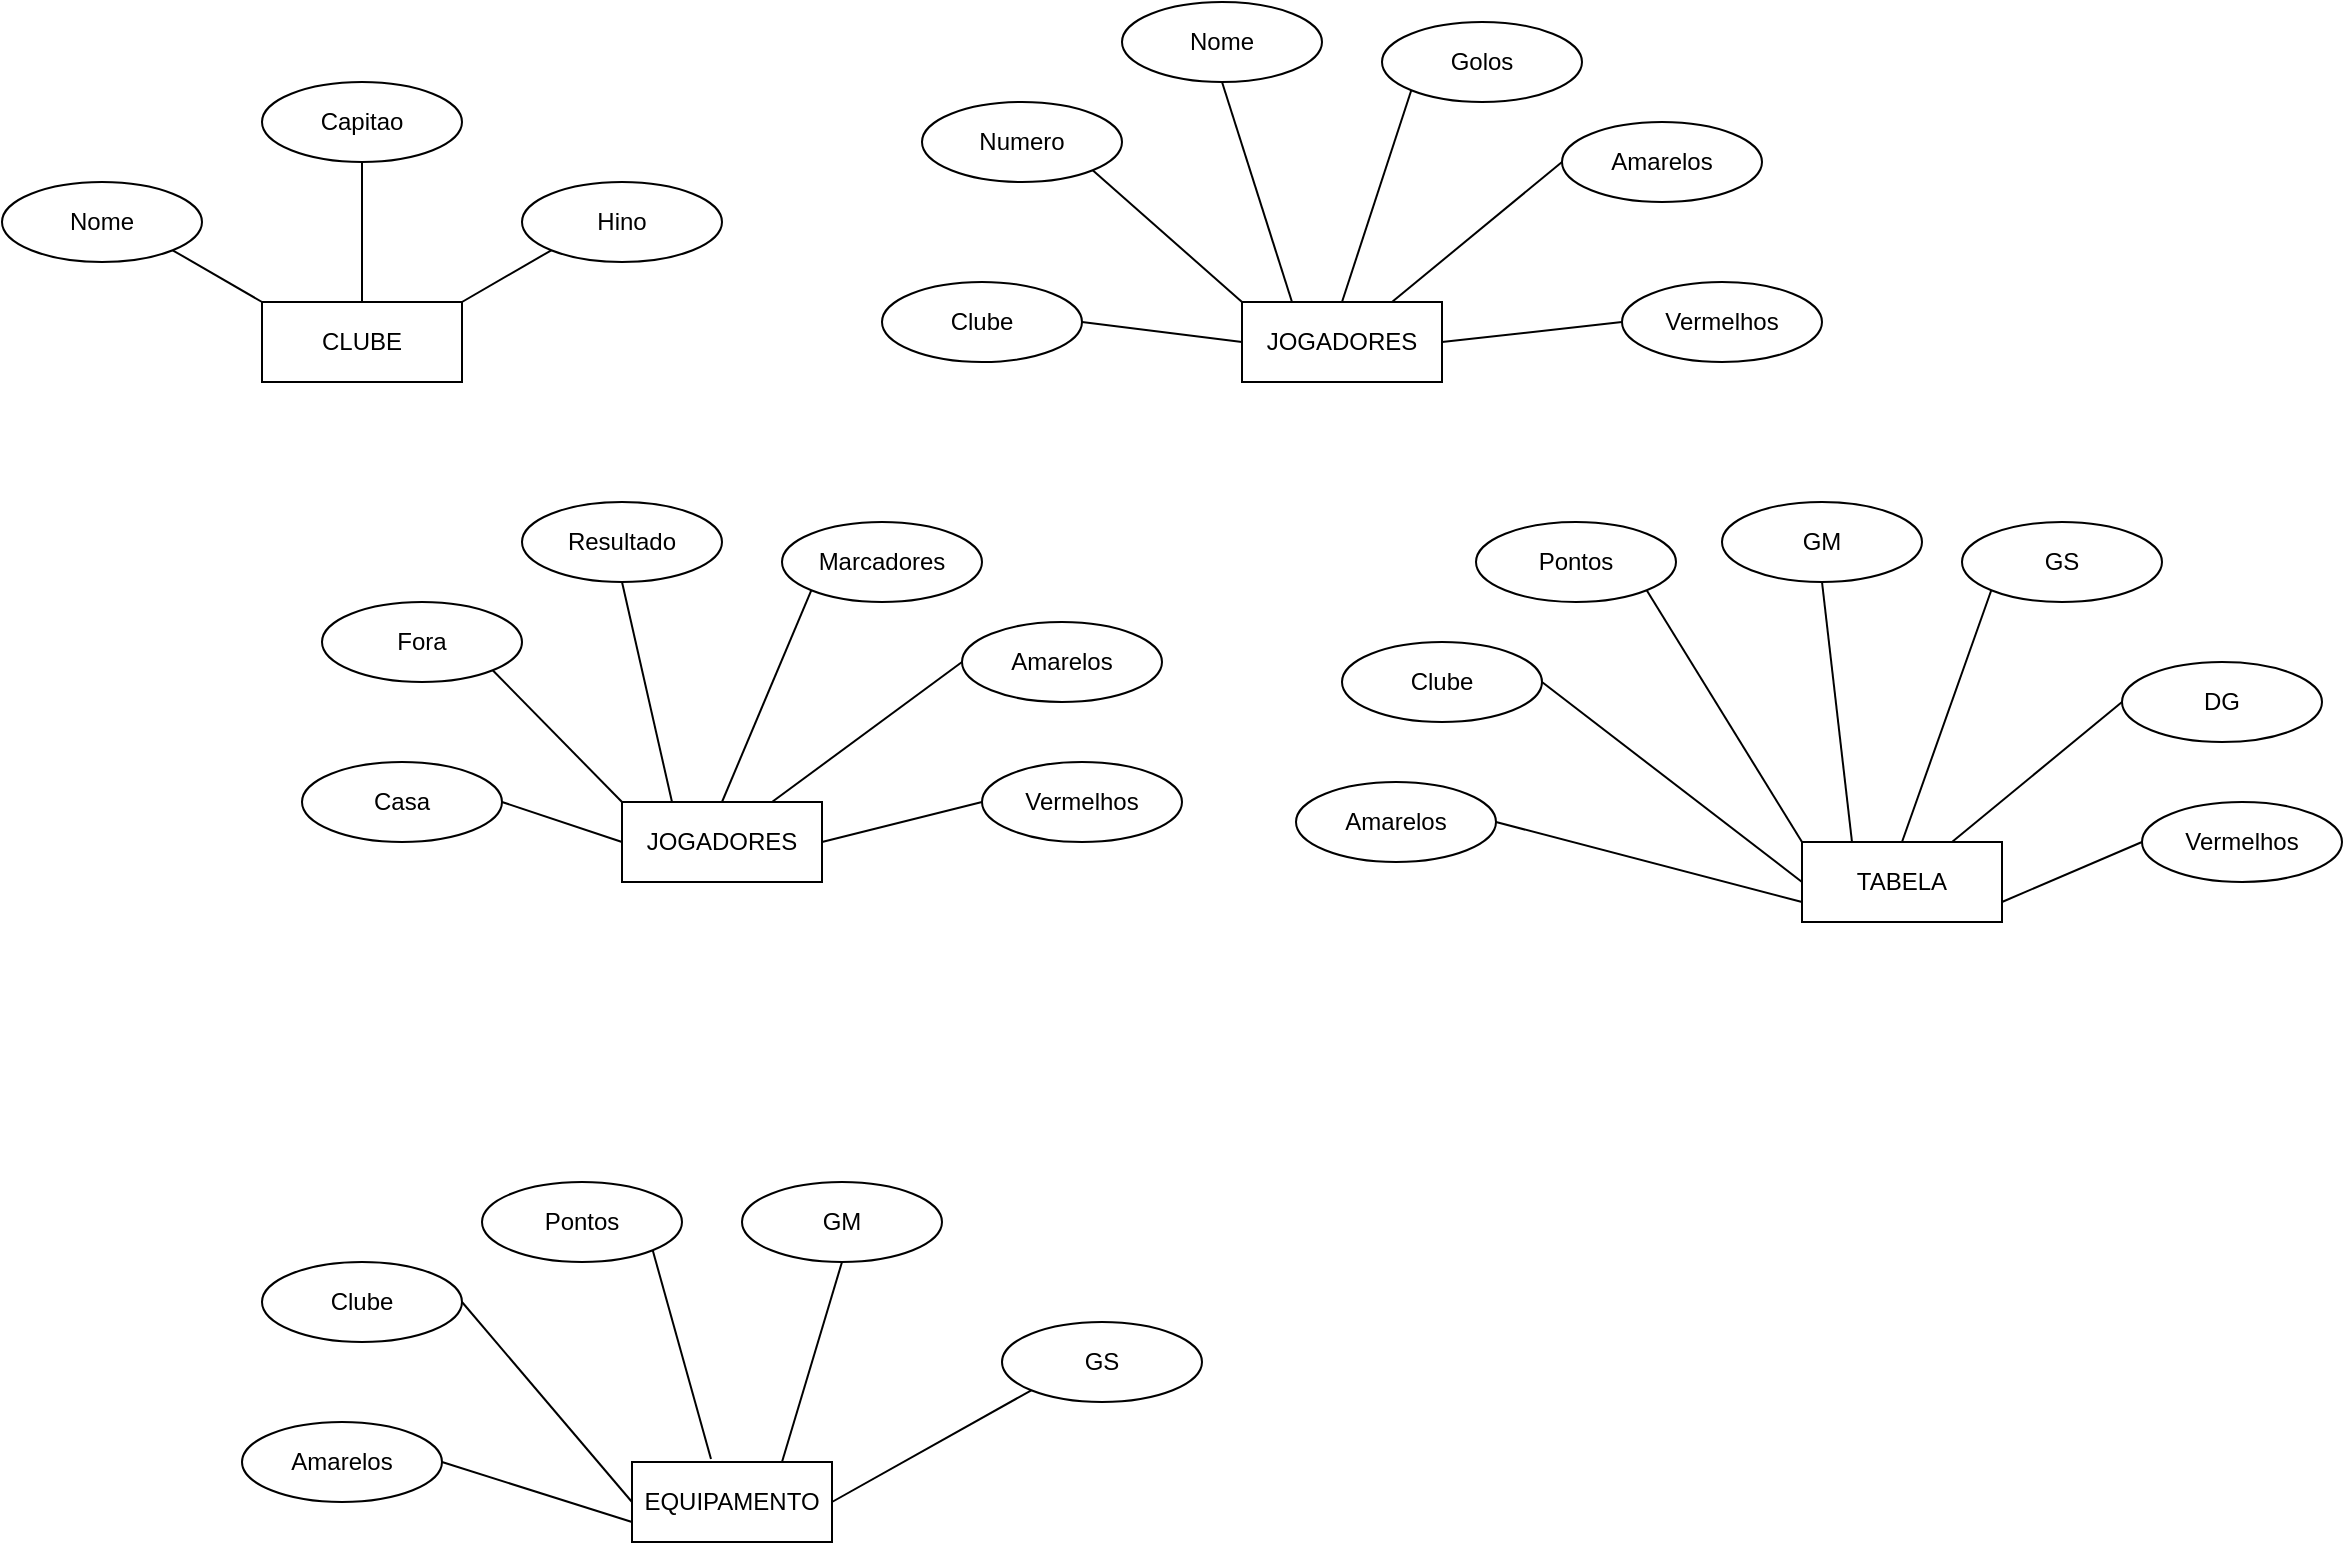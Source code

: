 <mxfile version="28.2.5">
  <diagram name="Página-1" id="rkzgrEptKy_K4B-unCdq">
    <mxGraphModel dx="1483" dy="944" grid="1" gridSize="10" guides="1" tooltips="1" connect="1" arrows="1" fold="1" page="1" pageScale="1" pageWidth="1654" pageHeight="2336" math="0" shadow="0">
      <root>
        <mxCell id="0" />
        <mxCell id="1" parent="0" />
        <mxCell id="YMk1u5FrlBogI4GYaI0W-1" value="&lt;font style=&quot;vertical-align: inherit;&quot; dir=&quot;auto&quot;&gt;&lt;font style=&quot;vertical-align: inherit;&quot; dir=&quot;auto&quot;&gt;CLUBE&lt;/font&gt;&lt;/font&gt;" style="whiteSpace=wrap;html=1;align=center;" parent="1" vertex="1">
          <mxGeometry x="170" y="320" width="100" height="40" as="geometry" />
        </mxCell>
        <mxCell id="YMk1u5FrlBogI4GYaI0W-2" value="&lt;font style=&quot;vertical-align: inherit;&quot; dir=&quot;auto&quot;&gt;&lt;font style=&quot;vertical-align: inherit;&quot; dir=&quot;auto&quot;&gt;JOGADORES&lt;/font&gt;&lt;/font&gt;" style="whiteSpace=wrap;html=1;align=center;" parent="1" vertex="1">
          <mxGeometry x="660" y="320" width="100" height="40" as="geometry" />
        </mxCell>
        <mxCell id="YMk1u5FrlBogI4GYaI0W-7" value="&lt;font style=&quot;vertical-align: inherit;&quot; dir=&quot;auto&quot;&gt;&lt;font style=&quot;vertical-align: inherit;&quot; dir=&quot;auto&quot;&gt;Hino&lt;/font&gt;&lt;/font&gt;" style="ellipse;whiteSpace=wrap;html=1;align=center;" parent="1" vertex="1">
          <mxGeometry x="300" y="260" width="100" height="40" as="geometry" />
        </mxCell>
        <mxCell id="YMk1u5FrlBogI4GYaI0W-8" value="&lt;font style=&quot;vertical-align: inherit;&quot; dir=&quot;auto&quot;&gt;&lt;font style=&quot;vertical-align: inherit;&quot; dir=&quot;auto&quot;&gt;Capitao&lt;/font&gt;&lt;/font&gt;" style="ellipse;whiteSpace=wrap;html=1;align=center;" parent="1" vertex="1">
          <mxGeometry x="170" y="210" width="100" height="40" as="geometry" />
        </mxCell>
        <mxCell id="YMk1u5FrlBogI4GYaI0W-9" value="&lt;font style=&quot;vertical-align: inherit;&quot; dir=&quot;auto&quot;&gt;&lt;font style=&quot;vertical-align: inherit;&quot; dir=&quot;auto&quot;&gt;Nome&lt;/font&gt;&lt;/font&gt;" style="ellipse;whiteSpace=wrap;html=1;align=center;" parent="1" vertex="1">
          <mxGeometry x="40" y="260" width="100" height="40" as="geometry" />
        </mxCell>
        <mxCell id="YMk1u5FrlBogI4GYaI0W-10" value="" style="endArrow=none;html=1;rounded=0;exitX=1;exitY=1;exitDx=0;exitDy=0;entryX=0;entryY=0;entryDx=0;entryDy=0;" parent="1" source="YMk1u5FrlBogI4GYaI0W-9" target="YMk1u5FrlBogI4GYaI0W-1" edge="1">
          <mxGeometry relative="1" as="geometry">
            <mxPoint x="500" y="390" as="sourcePoint" />
            <mxPoint x="660" y="390" as="targetPoint" />
          </mxGeometry>
        </mxCell>
        <mxCell id="YMk1u5FrlBogI4GYaI0W-11" value="" style="endArrow=none;html=1;rounded=0;exitX=0.5;exitY=1;exitDx=0;exitDy=0;entryX=0.5;entryY=0;entryDx=0;entryDy=0;" parent="1" source="YMk1u5FrlBogI4GYaI0W-8" target="YMk1u5FrlBogI4GYaI0W-1" edge="1">
          <mxGeometry relative="1" as="geometry">
            <mxPoint x="270" y="330" as="sourcePoint" />
            <mxPoint x="315" y="356" as="targetPoint" />
          </mxGeometry>
        </mxCell>
        <mxCell id="YMk1u5FrlBogI4GYaI0W-12" value="" style="endArrow=none;html=1;rounded=0;exitX=0;exitY=1;exitDx=0;exitDy=0;entryX=1;entryY=0;entryDx=0;entryDy=0;" parent="1" source="YMk1u5FrlBogI4GYaI0W-7" target="YMk1u5FrlBogI4GYaI0W-1" edge="1">
          <mxGeometry relative="1" as="geometry">
            <mxPoint x="260" y="300" as="sourcePoint" />
            <mxPoint x="260" y="370" as="targetPoint" />
          </mxGeometry>
        </mxCell>
        <mxCell id="jKP23yDn_0TFBhytTVM2-2" value="&lt;font style=&quot;vertical-align: inherit;&quot; dir=&quot;auto&quot;&gt;&lt;font style=&quot;vertical-align: inherit;&quot; dir=&quot;auto&quot;&gt;Clube&lt;/font&gt;&lt;/font&gt;" style="ellipse;whiteSpace=wrap;html=1;align=center;" vertex="1" parent="1">
          <mxGeometry x="480" y="310" width="100" height="40" as="geometry" />
        </mxCell>
        <mxCell id="jKP23yDn_0TFBhytTVM2-3" value="&lt;font style=&quot;vertical-align: inherit;&quot; dir=&quot;auto&quot;&gt;&lt;font style=&quot;vertical-align: inherit;&quot; dir=&quot;auto&quot;&gt;Vermelhos&lt;/font&gt;&lt;/font&gt;" style="ellipse;whiteSpace=wrap;html=1;align=center;" vertex="1" parent="1">
          <mxGeometry x="850" y="310" width="100" height="40" as="geometry" />
        </mxCell>
        <mxCell id="jKP23yDn_0TFBhytTVM2-4" value="&lt;font style=&quot;vertical-align: inherit;&quot; dir=&quot;auto&quot;&gt;&lt;font style=&quot;vertical-align: inherit;&quot; dir=&quot;auto&quot;&gt;Amarelos&lt;/font&gt;&lt;/font&gt;" style="ellipse;whiteSpace=wrap;html=1;align=center;" vertex="1" parent="1">
          <mxGeometry x="820" y="230" width="100" height="40" as="geometry" />
        </mxCell>
        <mxCell id="jKP23yDn_0TFBhytTVM2-5" value="&lt;font style=&quot;vertical-align: inherit;&quot; dir=&quot;auto&quot;&gt;&lt;font style=&quot;vertical-align: inherit;&quot; dir=&quot;auto&quot;&gt;Numero&lt;/font&gt;&lt;/font&gt;" style="ellipse;whiteSpace=wrap;html=1;align=center;" vertex="1" parent="1">
          <mxGeometry x="500" y="220" width="100" height="40" as="geometry" />
        </mxCell>
        <mxCell id="jKP23yDn_0TFBhytTVM2-6" value="&lt;font style=&quot;vertical-align: inherit;&quot; dir=&quot;auto&quot;&gt;&lt;font style=&quot;vertical-align: inherit;&quot; dir=&quot;auto&quot;&gt;Golos&lt;/font&gt;&lt;/font&gt;" style="ellipse;whiteSpace=wrap;html=1;align=center;" vertex="1" parent="1">
          <mxGeometry x="730" y="180" width="100" height="40" as="geometry" />
        </mxCell>
        <mxCell id="jKP23yDn_0TFBhytTVM2-8" value="&lt;font style=&quot;vertical-align: inherit;&quot; dir=&quot;auto&quot;&gt;&lt;font style=&quot;vertical-align: inherit;&quot; dir=&quot;auto&quot;&gt;Nome&lt;/font&gt;&lt;/font&gt;" style="ellipse;whiteSpace=wrap;html=1;align=center;" vertex="1" parent="1">
          <mxGeometry x="600" y="170" width="100" height="40" as="geometry" />
        </mxCell>
        <mxCell id="jKP23yDn_0TFBhytTVM2-9" value="" style="endArrow=none;html=1;rounded=0;exitX=1;exitY=0.5;exitDx=0;exitDy=0;entryX=0;entryY=0.5;entryDx=0;entryDy=0;" edge="1" parent="1" source="jKP23yDn_0TFBhytTVM2-2" target="YMk1u5FrlBogI4GYaI0W-2">
          <mxGeometry relative="1" as="geometry">
            <mxPoint x="220" y="290" as="sourcePoint" />
            <mxPoint x="220" y="360" as="targetPoint" />
            <Array as="points" />
          </mxGeometry>
        </mxCell>
        <mxCell id="jKP23yDn_0TFBhytTVM2-10" value="" style="endArrow=none;html=1;rounded=0;exitX=1;exitY=1;exitDx=0;exitDy=0;entryX=0;entryY=0;entryDx=0;entryDy=0;" edge="1" parent="1" source="jKP23yDn_0TFBhytTVM2-5" target="YMk1u5FrlBogI4GYaI0W-2">
          <mxGeometry relative="1" as="geometry">
            <mxPoint x="570" y="250" as="sourcePoint" />
            <mxPoint x="650" y="260" as="targetPoint" />
            <Array as="points" />
          </mxGeometry>
        </mxCell>
        <mxCell id="jKP23yDn_0TFBhytTVM2-11" value="" style="endArrow=none;html=1;rounded=0;entryX=0.25;entryY=0;entryDx=0;entryDy=0;exitX=0.5;exitY=1;exitDx=0;exitDy=0;" edge="1" parent="1" source="jKP23yDn_0TFBhytTVM2-8" target="YMk1u5FrlBogI4GYaI0W-2">
          <mxGeometry relative="1" as="geometry">
            <mxPoint x="670" y="50" as="sourcePoint" />
            <mxPoint x="665" y="326" as="targetPoint" />
            <Array as="points" />
          </mxGeometry>
        </mxCell>
        <mxCell id="jKP23yDn_0TFBhytTVM2-12" value="" style="endArrow=none;html=1;rounded=0;entryX=0.5;entryY=0;entryDx=0;entryDy=0;exitX=0;exitY=1;exitDx=0;exitDy=0;" edge="1" parent="1" source="jKP23yDn_0TFBhytTVM2-6" target="YMk1u5FrlBogI4GYaI0W-2">
          <mxGeometry relative="1" as="geometry">
            <mxPoint x="670" y="240" as="sourcePoint" />
            <mxPoint x="705" y="350" as="targetPoint" />
            <Array as="points" />
          </mxGeometry>
        </mxCell>
        <mxCell id="jKP23yDn_0TFBhytTVM2-13" value="" style="endArrow=none;html=1;rounded=0;entryX=0.75;entryY=0;entryDx=0;entryDy=0;exitX=0;exitY=0.5;exitDx=0;exitDy=0;" edge="1" parent="1" source="jKP23yDn_0TFBhytTVM2-4" target="YMk1u5FrlBogI4GYaI0W-2">
          <mxGeometry relative="1" as="geometry">
            <mxPoint x="755" y="270" as="sourcePoint" />
            <mxPoint x="720" y="376" as="targetPoint" />
            <Array as="points" />
          </mxGeometry>
        </mxCell>
        <mxCell id="jKP23yDn_0TFBhytTVM2-14" value="" style="endArrow=none;html=1;rounded=0;entryX=1;entryY=0.5;entryDx=0;entryDy=0;exitX=0;exitY=0.5;exitDx=0;exitDy=0;" edge="1" parent="1" source="jKP23yDn_0TFBhytTVM2-3" target="YMk1u5FrlBogI4GYaI0W-2">
          <mxGeometry relative="1" as="geometry">
            <mxPoint x="895" y="320" as="sourcePoint" />
            <mxPoint x="810" y="390" as="targetPoint" />
            <Array as="points" />
          </mxGeometry>
        </mxCell>
        <mxCell id="jKP23yDn_0TFBhytTVM2-28" value="&lt;font style=&quot;vertical-align: inherit;&quot; dir=&quot;auto&quot;&gt;&lt;font style=&quot;vertical-align: inherit;&quot; dir=&quot;auto&quot;&gt;JOGADORES&lt;/font&gt;&lt;/font&gt;" style="whiteSpace=wrap;html=1;align=center;" vertex="1" parent="1">
          <mxGeometry x="350" y="570" width="100" height="40" as="geometry" />
        </mxCell>
        <mxCell id="jKP23yDn_0TFBhytTVM2-29" value="&lt;font style=&quot;vertical-align: inherit;&quot; dir=&quot;auto&quot;&gt;&lt;font style=&quot;vertical-align: inherit;&quot; dir=&quot;auto&quot;&gt;&lt;font style=&quot;vertical-align: inherit;&quot; dir=&quot;auto&quot;&gt;&lt;font style=&quot;vertical-align: inherit;&quot; dir=&quot;auto&quot;&gt;Casa&lt;/font&gt;&lt;/font&gt;&lt;/font&gt;&lt;/font&gt;" style="ellipse;whiteSpace=wrap;html=1;align=center;" vertex="1" parent="1">
          <mxGeometry x="190" y="550" width="100" height="40" as="geometry" />
        </mxCell>
        <mxCell id="jKP23yDn_0TFBhytTVM2-30" value="&lt;font style=&quot;vertical-align: inherit;&quot; dir=&quot;auto&quot;&gt;&lt;font style=&quot;vertical-align: inherit;&quot; dir=&quot;auto&quot;&gt;Vermelhos&lt;/font&gt;&lt;/font&gt;" style="ellipse;whiteSpace=wrap;html=1;align=center;" vertex="1" parent="1">
          <mxGeometry x="530" y="550" width="100" height="40" as="geometry" />
        </mxCell>
        <mxCell id="jKP23yDn_0TFBhytTVM2-31" value="&lt;font style=&quot;vertical-align: inherit;&quot; dir=&quot;auto&quot;&gt;&lt;font style=&quot;vertical-align: inherit;&quot; dir=&quot;auto&quot;&gt;Amarelos&lt;/font&gt;&lt;/font&gt;" style="ellipse;whiteSpace=wrap;html=1;align=center;" vertex="1" parent="1">
          <mxGeometry x="520" y="480" width="100" height="40" as="geometry" />
        </mxCell>
        <mxCell id="jKP23yDn_0TFBhytTVM2-32" value="&lt;font style=&quot;vertical-align: inherit;&quot; dir=&quot;auto&quot;&gt;&lt;font style=&quot;vertical-align: inherit;&quot; dir=&quot;auto&quot;&gt;&lt;font style=&quot;vertical-align: inherit;&quot; dir=&quot;auto&quot;&gt;&lt;font style=&quot;vertical-align: inherit;&quot; dir=&quot;auto&quot;&gt;Fora&lt;/font&gt;&lt;/font&gt;&lt;/font&gt;&lt;/font&gt;" style="ellipse;whiteSpace=wrap;html=1;align=center;" vertex="1" parent="1">
          <mxGeometry x="200" y="470" width="100" height="40" as="geometry" />
        </mxCell>
        <mxCell id="jKP23yDn_0TFBhytTVM2-33" value="&lt;font style=&quot;vertical-align: inherit;&quot; dir=&quot;auto&quot;&gt;&lt;font style=&quot;vertical-align: inherit;&quot; dir=&quot;auto&quot;&gt;&lt;font style=&quot;vertical-align: inherit;&quot; dir=&quot;auto&quot;&gt;&lt;font style=&quot;vertical-align: inherit;&quot; dir=&quot;auto&quot;&gt;Marcadores&lt;/font&gt;&lt;/font&gt;&lt;/font&gt;&lt;/font&gt;" style="ellipse;whiteSpace=wrap;html=1;align=center;" vertex="1" parent="1">
          <mxGeometry x="430" y="430" width="100" height="40" as="geometry" />
        </mxCell>
        <mxCell id="jKP23yDn_0TFBhytTVM2-34" value="&lt;font style=&quot;vertical-align: inherit;&quot; dir=&quot;auto&quot;&gt;&lt;font style=&quot;vertical-align: inherit;&quot; dir=&quot;auto&quot;&gt;&lt;font style=&quot;vertical-align: inherit;&quot; dir=&quot;auto&quot;&gt;&lt;font style=&quot;vertical-align: inherit;&quot; dir=&quot;auto&quot;&gt;Resultado&lt;/font&gt;&lt;/font&gt;&lt;/font&gt;&lt;/font&gt;" style="ellipse;whiteSpace=wrap;html=1;align=center;" vertex="1" parent="1">
          <mxGeometry x="300" y="420" width="100" height="40" as="geometry" />
        </mxCell>
        <mxCell id="jKP23yDn_0TFBhytTVM2-35" value="" style="endArrow=none;html=1;rounded=0;exitX=1;exitY=0.5;exitDx=0;exitDy=0;entryX=0;entryY=0.5;entryDx=0;entryDy=0;" edge="1" parent="1" source="jKP23yDn_0TFBhytTVM2-29" target="jKP23yDn_0TFBhytTVM2-28">
          <mxGeometry relative="1" as="geometry">
            <mxPoint x="-80" y="540" as="sourcePoint" />
            <mxPoint x="-80" y="610" as="targetPoint" />
            <Array as="points" />
          </mxGeometry>
        </mxCell>
        <mxCell id="jKP23yDn_0TFBhytTVM2-36" value="" style="endArrow=none;html=1;rounded=0;exitX=1;exitY=1;exitDx=0;exitDy=0;entryX=0;entryY=0;entryDx=0;entryDy=0;" edge="1" parent="1" source="jKP23yDn_0TFBhytTVM2-32" target="jKP23yDn_0TFBhytTVM2-28">
          <mxGeometry relative="1" as="geometry">
            <mxPoint x="270" y="500" as="sourcePoint" />
            <mxPoint x="350" y="510" as="targetPoint" />
            <Array as="points" />
          </mxGeometry>
        </mxCell>
        <mxCell id="jKP23yDn_0TFBhytTVM2-37" value="" style="endArrow=none;html=1;rounded=0;entryX=0.25;entryY=0;entryDx=0;entryDy=0;exitX=0.5;exitY=1;exitDx=0;exitDy=0;" edge="1" parent="1" source="jKP23yDn_0TFBhytTVM2-34" target="jKP23yDn_0TFBhytTVM2-28">
          <mxGeometry relative="1" as="geometry">
            <mxPoint x="370" y="300" as="sourcePoint" />
            <mxPoint x="365" y="576" as="targetPoint" />
            <Array as="points" />
          </mxGeometry>
        </mxCell>
        <mxCell id="jKP23yDn_0TFBhytTVM2-38" value="" style="endArrow=none;html=1;rounded=0;entryX=0.5;entryY=0;entryDx=0;entryDy=0;exitX=0;exitY=1;exitDx=0;exitDy=0;" edge="1" parent="1" source="jKP23yDn_0TFBhytTVM2-33" target="jKP23yDn_0TFBhytTVM2-28">
          <mxGeometry relative="1" as="geometry">
            <mxPoint x="370" y="490" as="sourcePoint" />
            <mxPoint x="405" y="600" as="targetPoint" />
            <Array as="points" />
          </mxGeometry>
        </mxCell>
        <mxCell id="jKP23yDn_0TFBhytTVM2-39" value="" style="endArrow=none;html=1;rounded=0;entryX=0.75;entryY=0;entryDx=0;entryDy=0;exitX=0;exitY=0.5;exitDx=0;exitDy=0;" edge="1" parent="1" source="jKP23yDn_0TFBhytTVM2-31" target="jKP23yDn_0TFBhytTVM2-28">
          <mxGeometry relative="1" as="geometry">
            <mxPoint x="455" y="520" as="sourcePoint" />
            <mxPoint x="420" y="626" as="targetPoint" />
            <Array as="points" />
          </mxGeometry>
        </mxCell>
        <mxCell id="jKP23yDn_0TFBhytTVM2-40" value="" style="endArrow=none;html=1;rounded=0;entryX=1;entryY=0.5;entryDx=0;entryDy=0;exitX=0;exitY=0.5;exitDx=0;exitDy=0;" edge="1" parent="1" source="jKP23yDn_0TFBhytTVM2-30" target="jKP23yDn_0TFBhytTVM2-28">
          <mxGeometry relative="1" as="geometry">
            <mxPoint x="467" y="630" as="sourcePoint" />
            <mxPoint x="387" y="650" as="targetPoint" />
            <Array as="points" />
          </mxGeometry>
        </mxCell>
        <mxCell id="jKP23yDn_0TFBhytTVM2-41" value="&lt;font style=&quot;vertical-align: inherit;&quot; dir=&quot;auto&quot;&gt;&lt;font style=&quot;vertical-align: inherit;&quot; dir=&quot;auto&quot;&gt;&lt;font style=&quot;vertical-align: inherit;&quot; dir=&quot;auto&quot;&gt;&lt;font style=&quot;vertical-align: inherit;&quot; dir=&quot;auto&quot;&gt;TABELA&lt;/font&gt;&lt;/font&gt;&lt;/font&gt;&lt;/font&gt;" style="whiteSpace=wrap;html=1;align=center;" vertex="1" parent="1">
          <mxGeometry x="940" y="590" width="100" height="40" as="geometry" />
        </mxCell>
        <mxCell id="jKP23yDn_0TFBhytTVM2-42" value="&lt;font style=&quot;vertical-align: inherit;&quot; dir=&quot;auto&quot;&gt;&lt;font style=&quot;vertical-align: inherit;&quot; dir=&quot;auto&quot;&gt;&lt;font style=&quot;vertical-align: inherit;&quot; dir=&quot;auto&quot;&gt;&lt;font style=&quot;vertical-align: inherit;&quot; dir=&quot;auto&quot;&gt;&lt;font style=&quot;vertical-align: inherit;&quot; dir=&quot;auto&quot;&gt;&lt;font style=&quot;vertical-align: inherit;&quot; dir=&quot;auto&quot;&gt;Clube&lt;/font&gt;&lt;/font&gt;&lt;/font&gt;&lt;/font&gt;&lt;/font&gt;&lt;/font&gt;" style="ellipse;whiteSpace=wrap;html=1;align=center;" vertex="1" parent="1">
          <mxGeometry x="710" y="490" width="100" height="40" as="geometry" />
        </mxCell>
        <mxCell id="jKP23yDn_0TFBhytTVM2-43" value="&lt;font style=&quot;vertical-align: inherit;&quot; dir=&quot;auto&quot;&gt;&lt;font style=&quot;vertical-align: inherit;&quot; dir=&quot;auto&quot;&gt;&lt;font style=&quot;vertical-align: inherit;&quot; dir=&quot;auto&quot;&gt;&lt;font style=&quot;vertical-align: inherit;&quot; dir=&quot;auto&quot;&gt;Vermelhos&lt;/font&gt;&lt;/font&gt;&lt;/font&gt;&lt;/font&gt;" style="ellipse;whiteSpace=wrap;html=1;align=center;" vertex="1" parent="1">
          <mxGeometry x="1110" y="570" width="100" height="40" as="geometry" />
        </mxCell>
        <mxCell id="jKP23yDn_0TFBhytTVM2-44" value="&lt;font style=&quot;vertical-align: inherit;&quot; dir=&quot;auto&quot;&gt;&lt;font style=&quot;vertical-align: inherit;&quot; dir=&quot;auto&quot;&gt;&lt;font style=&quot;vertical-align: inherit;&quot; dir=&quot;auto&quot;&gt;&lt;font style=&quot;vertical-align: inherit;&quot; dir=&quot;auto&quot;&gt;DG&lt;/font&gt;&lt;/font&gt;&lt;/font&gt;&lt;/font&gt;" style="ellipse;whiteSpace=wrap;html=1;align=center;" vertex="1" parent="1">
          <mxGeometry x="1100" y="500" width="100" height="40" as="geometry" />
        </mxCell>
        <mxCell id="jKP23yDn_0TFBhytTVM2-45" value="&lt;font style=&quot;vertical-align: inherit;&quot; dir=&quot;auto&quot;&gt;&lt;font style=&quot;vertical-align: inherit;&quot; dir=&quot;auto&quot;&gt;&lt;font style=&quot;vertical-align: inherit;&quot; dir=&quot;auto&quot;&gt;&lt;font style=&quot;vertical-align: inherit;&quot; dir=&quot;auto&quot;&gt;&lt;font style=&quot;vertical-align: inherit;&quot; dir=&quot;auto&quot;&gt;&lt;font style=&quot;vertical-align: inherit;&quot; dir=&quot;auto&quot;&gt;Pontos&lt;/font&gt;&lt;/font&gt;&lt;/font&gt;&lt;/font&gt;&lt;/font&gt;&lt;/font&gt;" style="ellipse;whiteSpace=wrap;html=1;align=center;" vertex="1" parent="1">
          <mxGeometry x="777" y="430" width="100" height="40" as="geometry" />
        </mxCell>
        <mxCell id="jKP23yDn_0TFBhytTVM2-46" value="&lt;font style=&quot;vertical-align: inherit;&quot; dir=&quot;auto&quot;&gt;&lt;font style=&quot;vertical-align: inherit;&quot; dir=&quot;auto&quot;&gt;&lt;font style=&quot;vertical-align: inherit;&quot; dir=&quot;auto&quot;&gt;&lt;font style=&quot;vertical-align: inherit;&quot; dir=&quot;auto&quot;&gt;&lt;font style=&quot;vertical-align: inherit;&quot; dir=&quot;auto&quot;&gt;&lt;font style=&quot;vertical-align: inherit;&quot; dir=&quot;auto&quot;&gt;GS&lt;/font&gt;&lt;/font&gt;&lt;/font&gt;&lt;/font&gt;&lt;/font&gt;&lt;/font&gt;" style="ellipse;whiteSpace=wrap;html=1;align=center;" vertex="1" parent="1">
          <mxGeometry x="1020" y="430" width="100" height="40" as="geometry" />
        </mxCell>
        <mxCell id="jKP23yDn_0TFBhytTVM2-47" value="&lt;font style=&quot;vertical-align: inherit;&quot; dir=&quot;auto&quot;&gt;&lt;font style=&quot;vertical-align: inherit;&quot; dir=&quot;auto&quot;&gt;&lt;font style=&quot;vertical-align: inherit;&quot; dir=&quot;auto&quot;&gt;&lt;font style=&quot;vertical-align: inherit;&quot; dir=&quot;auto&quot;&gt;&lt;font style=&quot;vertical-align: inherit;&quot; dir=&quot;auto&quot;&gt;&lt;font style=&quot;vertical-align: inherit;&quot; dir=&quot;auto&quot;&gt;GM&lt;/font&gt;&lt;/font&gt;&lt;/font&gt;&lt;/font&gt;&lt;/font&gt;&lt;/font&gt;" style="ellipse;whiteSpace=wrap;html=1;align=center;" vertex="1" parent="1">
          <mxGeometry x="900" y="420" width="100" height="40" as="geometry" />
        </mxCell>
        <mxCell id="jKP23yDn_0TFBhytTVM2-48" value="" style="endArrow=none;html=1;rounded=0;exitX=1;exitY=0.5;exitDx=0;exitDy=0;entryX=0;entryY=0.5;entryDx=0;entryDy=0;" edge="1" parent="1" source="jKP23yDn_0TFBhytTVM2-42" target="jKP23yDn_0TFBhytTVM2-41">
          <mxGeometry relative="1" as="geometry">
            <mxPoint x="510" y="560" as="sourcePoint" />
            <mxPoint x="510" y="630" as="targetPoint" />
            <Array as="points" />
          </mxGeometry>
        </mxCell>
        <mxCell id="jKP23yDn_0TFBhytTVM2-49" value="" style="endArrow=none;html=1;rounded=0;exitX=1;exitY=1;exitDx=0;exitDy=0;entryX=0;entryY=0;entryDx=0;entryDy=0;" edge="1" parent="1" source="jKP23yDn_0TFBhytTVM2-45" target="jKP23yDn_0TFBhytTVM2-41">
          <mxGeometry relative="1" as="geometry">
            <mxPoint x="860" y="520" as="sourcePoint" />
            <mxPoint x="940" y="530" as="targetPoint" />
            <Array as="points" />
          </mxGeometry>
        </mxCell>
        <mxCell id="jKP23yDn_0TFBhytTVM2-50" value="" style="endArrow=none;html=1;rounded=0;entryX=0.25;entryY=0;entryDx=0;entryDy=0;exitX=0.5;exitY=1;exitDx=0;exitDy=0;" edge="1" parent="1" source="jKP23yDn_0TFBhytTVM2-47" target="jKP23yDn_0TFBhytTVM2-41">
          <mxGeometry relative="1" as="geometry">
            <mxPoint x="960" y="320" as="sourcePoint" />
            <mxPoint x="955" y="596" as="targetPoint" />
            <Array as="points" />
          </mxGeometry>
        </mxCell>
        <mxCell id="jKP23yDn_0TFBhytTVM2-51" value="" style="endArrow=none;html=1;rounded=0;entryX=0.5;entryY=0;entryDx=0;entryDy=0;exitX=0;exitY=1;exitDx=0;exitDy=0;" edge="1" parent="1" source="jKP23yDn_0TFBhytTVM2-46" target="jKP23yDn_0TFBhytTVM2-41">
          <mxGeometry relative="1" as="geometry">
            <mxPoint x="960" y="510" as="sourcePoint" />
            <mxPoint x="995" y="620" as="targetPoint" />
            <Array as="points" />
          </mxGeometry>
        </mxCell>
        <mxCell id="jKP23yDn_0TFBhytTVM2-52" value="" style="endArrow=none;html=1;rounded=0;entryX=0.75;entryY=0;entryDx=0;entryDy=0;exitX=0;exitY=0.5;exitDx=0;exitDy=0;" edge="1" parent="1" source="jKP23yDn_0TFBhytTVM2-44" target="jKP23yDn_0TFBhytTVM2-41">
          <mxGeometry relative="1" as="geometry">
            <mxPoint x="1045" y="540" as="sourcePoint" />
            <mxPoint x="1010" y="646" as="targetPoint" />
            <Array as="points" />
          </mxGeometry>
        </mxCell>
        <mxCell id="jKP23yDn_0TFBhytTVM2-53" value="" style="endArrow=none;html=1;rounded=0;entryX=1;entryY=0.75;entryDx=0;entryDy=0;exitX=0;exitY=0.5;exitDx=0;exitDy=0;" edge="1" parent="1" source="jKP23yDn_0TFBhytTVM2-43" target="jKP23yDn_0TFBhytTVM2-41">
          <mxGeometry relative="1" as="geometry">
            <mxPoint x="1185" y="590" as="sourcePoint" />
            <mxPoint x="1100" y="660" as="targetPoint" />
            <Array as="points" />
          </mxGeometry>
        </mxCell>
        <mxCell id="jKP23yDn_0TFBhytTVM2-54" value="&lt;font style=&quot;vertical-align: inherit;&quot; dir=&quot;auto&quot;&gt;&lt;font style=&quot;vertical-align: inherit;&quot; dir=&quot;auto&quot;&gt;&lt;font style=&quot;vertical-align: inherit;&quot; dir=&quot;auto&quot;&gt;&lt;font style=&quot;vertical-align: inherit;&quot; dir=&quot;auto&quot;&gt;&lt;font style=&quot;vertical-align: inherit;&quot; dir=&quot;auto&quot;&gt;&lt;font style=&quot;vertical-align: inherit;&quot; dir=&quot;auto&quot;&gt;Amarelos&lt;/font&gt;&lt;/font&gt;&lt;/font&gt;&lt;/font&gt;&lt;/font&gt;&lt;/font&gt;" style="ellipse;whiteSpace=wrap;html=1;align=center;" vertex="1" parent="1">
          <mxGeometry x="687" y="560" width="100" height="40" as="geometry" />
        </mxCell>
        <mxCell id="jKP23yDn_0TFBhytTVM2-58" value="" style="endArrow=none;html=1;rounded=0;exitX=1;exitY=0.5;exitDx=0;exitDy=0;entryX=0;entryY=0.75;entryDx=0;entryDy=0;" edge="1" parent="1" source="jKP23yDn_0TFBhytTVM2-54" target="jKP23yDn_0TFBhytTVM2-41">
          <mxGeometry relative="1" as="geometry">
            <mxPoint x="797" y="620" as="sourcePoint" />
            <mxPoint x="877" y="680" as="targetPoint" />
            <Array as="points" />
          </mxGeometry>
        </mxCell>
        <mxCell id="jKP23yDn_0TFBhytTVM2-59" value="&lt;font style=&quot;vertical-align: inherit;&quot; dir=&quot;auto&quot;&gt;&lt;font style=&quot;vertical-align: inherit;&quot; dir=&quot;auto&quot;&gt;&lt;font style=&quot;vertical-align: inherit;&quot; dir=&quot;auto&quot;&gt;&lt;font style=&quot;vertical-align: inherit;&quot; dir=&quot;auto&quot;&gt;&lt;font style=&quot;vertical-align: inherit;&quot; dir=&quot;auto&quot;&gt;&lt;font style=&quot;vertical-align: inherit;&quot; dir=&quot;auto&quot;&gt;EQUIPAMENTO&lt;/font&gt;&lt;/font&gt;&lt;/font&gt;&lt;/font&gt;&lt;/font&gt;&lt;/font&gt;" style="whiteSpace=wrap;html=1;align=center;" vertex="1" parent="1">
          <mxGeometry x="355" y="900" width="100" height="40" as="geometry" />
        </mxCell>
        <mxCell id="jKP23yDn_0TFBhytTVM2-60" value="&lt;font style=&quot;vertical-align: inherit;&quot; dir=&quot;auto&quot;&gt;&lt;font style=&quot;vertical-align: inherit;&quot; dir=&quot;auto&quot;&gt;&lt;font style=&quot;vertical-align: inherit;&quot; dir=&quot;auto&quot;&gt;&lt;font style=&quot;vertical-align: inherit;&quot; dir=&quot;auto&quot;&gt;&lt;font style=&quot;vertical-align: inherit;&quot; dir=&quot;auto&quot;&gt;&lt;font style=&quot;vertical-align: inherit;&quot; dir=&quot;auto&quot;&gt;Clube&lt;/font&gt;&lt;/font&gt;&lt;/font&gt;&lt;/font&gt;&lt;/font&gt;&lt;/font&gt;" style="ellipse;whiteSpace=wrap;html=1;align=center;" vertex="1" parent="1">
          <mxGeometry x="170" y="800" width="100" height="40" as="geometry" />
        </mxCell>
        <mxCell id="jKP23yDn_0TFBhytTVM2-63" value="&lt;font style=&quot;vertical-align: inherit;&quot; dir=&quot;auto&quot;&gt;&lt;font style=&quot;vertical-align: inherit;&quot; dir=&quot;auto&quot;&gt;&lt;font style=&quot;vertical-align: inherit;&quot; dir=&quot;auto&quot;&gt;&lt;font style=&quot;vertical-align: inherit;&quot; dir=&quot;auto&quot;&gt;&lt;font style=&quot;vertical-align: inherit;&quot; dir=&quot;auto&quot;&gt;&lt;font style=&quot;vertical-align: inherit;&quot; dir=&quot;auto&quot;&gt;Pontos&lt;/font&gt;&lt;/font&gt;&lt;/font&gt;&lt;/font&gt;&lt;/font&gt;&lt;/font&gt;" style="ellipse;whiteSpace=wrap;html=1;align=center;" vertex="1" parent="1">
          <mxGeometry x="280" y="760" width="100" height="40" as="geometry" />
        </mxCell>
        <mxCell id="jKP23yDn_0TFBhytTVM2-64" value="&lt;font style=&quot;vertical-align: inherit;&quot; dir=&quot;auto&quot;&gt;&lt;font style=&quot;vertical-align: inherit;&quot; dir=&quot;auto&quot;&gt;&lt;font style=&quot;vertical-align: inherit;&quot; dir=&quot;auto&quot;&gt;&lt;font style=&quot;vertical-align: inherit;&quot; dir=&quot;auto&quot;&gt;&lt;font style=&quot;vertical-align: inherit;&quot; dir=&quot;auto&quot;&gt;&lt;font style=&quot;vertical-align: inherit;&quot; dir=&quot;auto&quot;&gt;GS&lt;/font&gt;&lt;/font&gt;&lt;/font&gt;&lt;/font&gt;&lt;/font&gt;&lt;/font&gt;" style="ellipse;whiteSpace=wrap;html=1;align=center;" vertex="1" parent="1">
          <mxGeometry x="540" y="830" width="100" height="40" as="geometry" />
        </mxCell>
        <mxCell id="jKP23yDn_0TFBhytTVM2-65" value="&lt;font style=&quot;vertical-align: inherit;&quot; dir=&quot;auto&quot;&gt;&lt;font style=&quot;vertical-align: inherit;&quot; dir=&quot;auto&quot;&gt;&lt;font style=&quot;vertical-align: inherit;&quot; dir=&quot;auto&quot;&gt;&lt;font style=&quot;vertical-align: inherit;&quot; dir=&quot;auto&quot;&gt;&lt;font style=&quot;vertical-align: inherit;&quot; dir=&quot;auto&quot;&gt;&lt;font style=&quot;vertical-align: inherit;&quot; dir=&quot;auto&quot;&gt;GM&lt;/font&gt;&lt;/font&gt;&lt;/font&gt;&lt;/font&gt;&lt;/font&gt;&lt;/font&gt;" style="ellipse;whiteSpace=wrap;html=1;align=center;" vertex="1" parent="1">
          <mxGeometry x="410" y="760" width="100" height="40" as="geometry" />
        </mxCell>
        <mxCell id="jKP23yDn_0TFBhytTVM2-66" value="" style="endArrow=none;html=1;rounded=0;exitX=1;exitY=0.5;exitDx=0;exitDy=0;entryX=0;entryY=0.5;entryDx=0;entryDy=0;" edge="1" parent="1" source="jKP23yDn_0TFBhytTVM2-60" target="jKP23yDn_0TFBhytTVM2-59">
          <mxGeometry relative="1" as="geometry">
            <mxPoint x="-55" y="890" as="sourcePoint" />
            <mxPoint x="-55" y="960" as="targetPoint" />
            <Array as="points" />
          </mxGeometry>
        </mxCell>
        <mxCell id="jKP23yDn_0TFBhytTVM2-67" value="" style="endArrow=none;html=1;rounded=0;exitX=1;exitY=1;exitDx=0;exitDy=0;entryX=0.395;entryY=-0.038;entryDx=0;entryDy=0;entryPerimeter=0;" edge="1" parent="1" source="jKP23yDn_0TFBhytTVM2-63" target="jKP23yDn_0TFBhytTVM2-59">
          <mxGeometry relative="1" as="geometry">
            <mxPoint x="295" y="850" as="sourcePoint" />
            <mxPoint x="375" y="860" as="targetPoint" />
            <Array as="points" />
          </mxGeometry>
        </mxCell>
        <mxCell id="jKP23yDn_0TFBhytTVM2-68" value="" style="endArrow=none;html=1;rounded=0;entryX=0.75;entryY=0;entryDx=0;entryDy=0;exitX=0.5;exitY=1;exitDx=0;exitDy=0;" edge="1" parent="1" source="jKP23yDn_0TFBhytTVM2-65" target="jKP23yDn_0TFBhytTVM2-59">
          <mxGeometry relative="1" as="geometry">
            <mxPoint x="395" y="650" as="sourcePoint" />
            <mxPoint x="390" y="926" as="targetPoint" />
            <Array as="points" />
          </mxGeometry>
        </mxCell>
        <mxCell id="jKP23yDn_0TFBhytTVM2-69" value="" style="endArrow=none;html=1;rounded=0;entryX=1;entryY=0.5;entryDx=0;entryDy=0;exitX=0;exitY=1;exitDx=0;exitDy=0;" edge="1" parent="1" source="jKP23yDn_0TFBhytTVM2-64" target="jKP23yDn_0TFBhytTVM2-59">
          <mxGeometry relative="1" as="geometry">
            <mxPoint x="395" y="840" as="sourcePoint" />
            <mxPoint x="430" y="950" as="targetPoint" />
            <Array as="points" />
          </mxGeometry>
        </mxCell>
        <mxCell id="jKP23yDn_0TFBhytTVM2-72" value="&lt;font style=&quot;vertical-align: inherit;&quot; dir=&quot;auto&quot;&gt;&lt;font style=&quot;vertical-align: inherit;&quot; dir=&quot;auto&quot;&gt;&lt;font style=&quot;vertical-align: inherit;&quot; dir=&quot;auto&quot;&gt;&lt;font style=&quot;vertical-align: inherit;&quot; dir=&quot;auto&quot;&gt;&lt;font style=&quot;vertical-align: inherit;&quot; dir=&quot;auto&quot;&gt;&lt;font style=&quot;vertical-align: inherit;&quot; dir=&quot;auto&quot;&gt;Amarelos&lt;/font&gt;&lt;/font&gt;&lt;/font&gt;&lt;/font&gt;&lt;/font&gt;&lt;/font&gt;" style="ellipse;whiteSpace=wrap;html=1;align=center;" vertex="1" parent="1">
          <mxGeometry x="160" y="880" width="100" height="40" as="geometry" />
        </mxCell>
        <mxCell id="jKP23yDn_0TFBhytTVM2-73" value="" style="endArrow=none;html=1;rounded=0;exitX=1;exitY=0.5;exitDx=0;exitDy=0;entryX=0;entryY=0.75;entryDx=0;entryDy=0;" edge="1" parent="1" source="jKP23yDn_0TFBhytTVM2-72" target="jKP23yDn_0TFBhytTVM2-59">
          <mxGeometry relative="1" as="geometry">
            <mxPoint x="295" y="890" as="sourcePoint" />
            <mxPoint x="408" y="980" as="targetPoint" />
            <Array as="points" />
          </mxGeometry>
        </mxCell>
      </root>
    </mxGraphModel>
  </diagram>
</mxfile>
